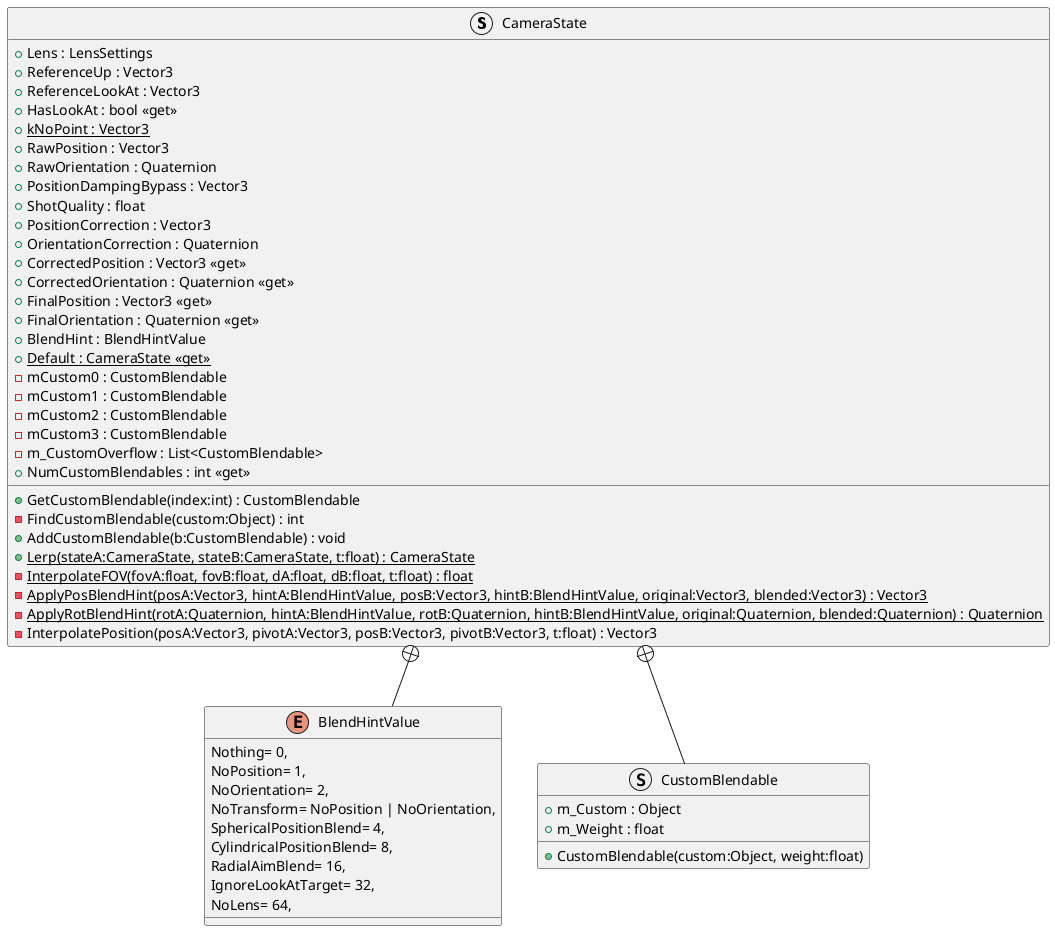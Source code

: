 @startuml
struct CameraState {
    + Lens : LensSettings
    + ReferenceUp : Vector3
    + ReferenceLookAt : Vector3
    + HasLookAt : bool <<get>>
    + {static} kNoPoint : Vector3
    + RawPosition : Vector3
    + RawOrientation : Quaternion
    + PositionDampingBypass : Vector3
    + ShotQuality : float
    + PositionCorrection : Vector3
    + OrientationCorrection : Quaternion
    + CorrectedPosition : Vector3 <<get>>
    + CorrectedOrientation : Quaternion <<get>>
    + FinalPosition : Vector3 <<get>>
    + FinalOrientation : Quaternion <<get>>
    + BlendHint : BlendHintValue
    + {static} Default : CameraState <<get>>
    - mCustom0 : CustomBlendable
    - mCustom1 : CustomBlendable
    - mCustom2 : CustomBlendable
    - mCustom3 : CustomBlendable
    - m_CustomOverflow : List<CustomBlendable>
    + NumCustomBlendables : int <<get>>
    + GetCustomBlendable(index:int) : CustomBlendable
    - FindCustomBlendable(custom:Object) : int
    + AddCustomBlendable(b:CustomBlendable) : void
    + {static} Lerp(stateA:CameraState, stateB:CameraState, t:float) : CameraState
    {static} - InterpolateFOV(fovA:float, fovB:float, dA:float, dB:float, t:float) : float
    {static} - ApplyPosBlendHint(posA:Vector3, hintA:BlendHintValue, posB:Vector3, hintB:BlendHintValue, original:Vector3, blended:Vector3) : Vector3
    {static} - ApplyRotBlendHint(rotA:Quaternion, hintA:BlendHintValue, rotB:Quaternion, hintB:BlendHintValue, original:Quaternion, blended:Quaternion) : Quaternion
    - InterpolatePosition(posA:Vector3, pivotA:Vector3, posB:Vector3, pivotB:Vector3, t:float) : Vector3
}
enum BlendHintValue {
    Nothing= 0,
    NoPosition= 1,
    NoOrientation= 2,
    NoTransform= NoPosition | NoOrientation,
    SphericalPositionBlend= 4,
    CylindricalPositionBlend= 8,
    RadialAimBlend= 16,
    IgnoreLookAtTarget= 32,
    NoLens= 64,
}
struct CustomBlendable {
    + m_Custom : Object
    + m_Weight : float
    + CustomBlendable(custom:Object, weight:float)
}
CameraState +-- BlendHintValue
CameraState +-- CustomBlendable
@enduml
